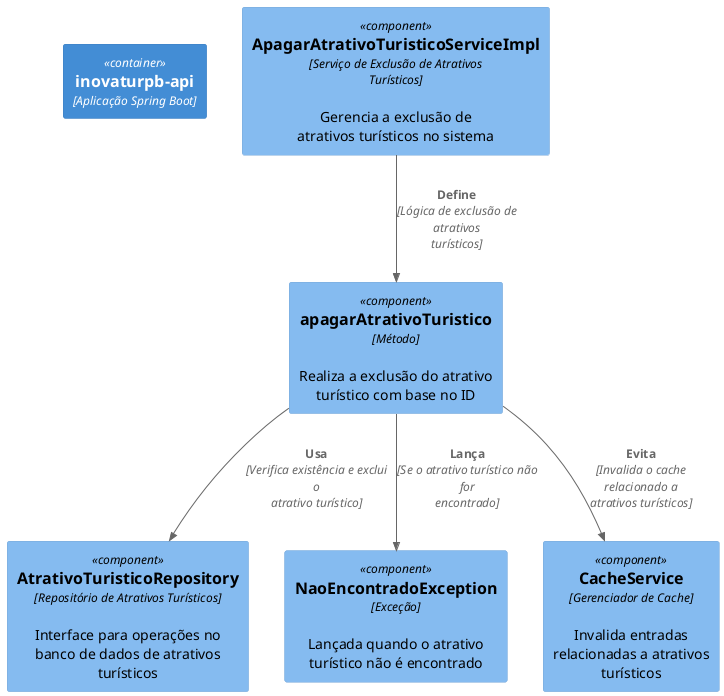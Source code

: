@startuml
!define C4_COMPONENT
!include <C4/C4_Component.puml>

Container(app, "inovaturpb-api", "Aplicação Spring Boot")

' Serviço principal
Component(service, "ApagarAtrativoTuristicoServiceImpl", "Serviço de Exclusão de Atrativos Turísticos", "Gerencia a exclusão de atrativos turísticos no sistema")

' Repositório
Component(repository, "AtrativoTuristicoRepository", "Repositório de Atrativos Turísticos", "Interface para operações no banco de dados de atrativos turísticos")

' Exceção
Component(exception, "NaoEncontradoException", "Exceção", "Lançada quando o atrativo turístico não é encontrado")

' Cache
Component(cache, "CacheService", "Gerenciador de Cache", "Invalida entradas relacionadas a atrativos turísticos")

' Método principal
Component(method, "apagarAtrativoTuristico", "Método", "Realiza a exclusão do atrativo turístico com base no ID")

' Relacionamentos
Rel(service, method, "Define", "Lógica de exclusão de atrativos turísticos")
Rel(method, repository, "Usa", "Verifica existência e exclui o atrativo turístico")
Rel(method, exception, "Lança", "Se o atrativo turístico não for encontrado")
Rel(method, cache, "Evita", "Invalida o cache relacionado a atrativos turísticos")

@enduml
